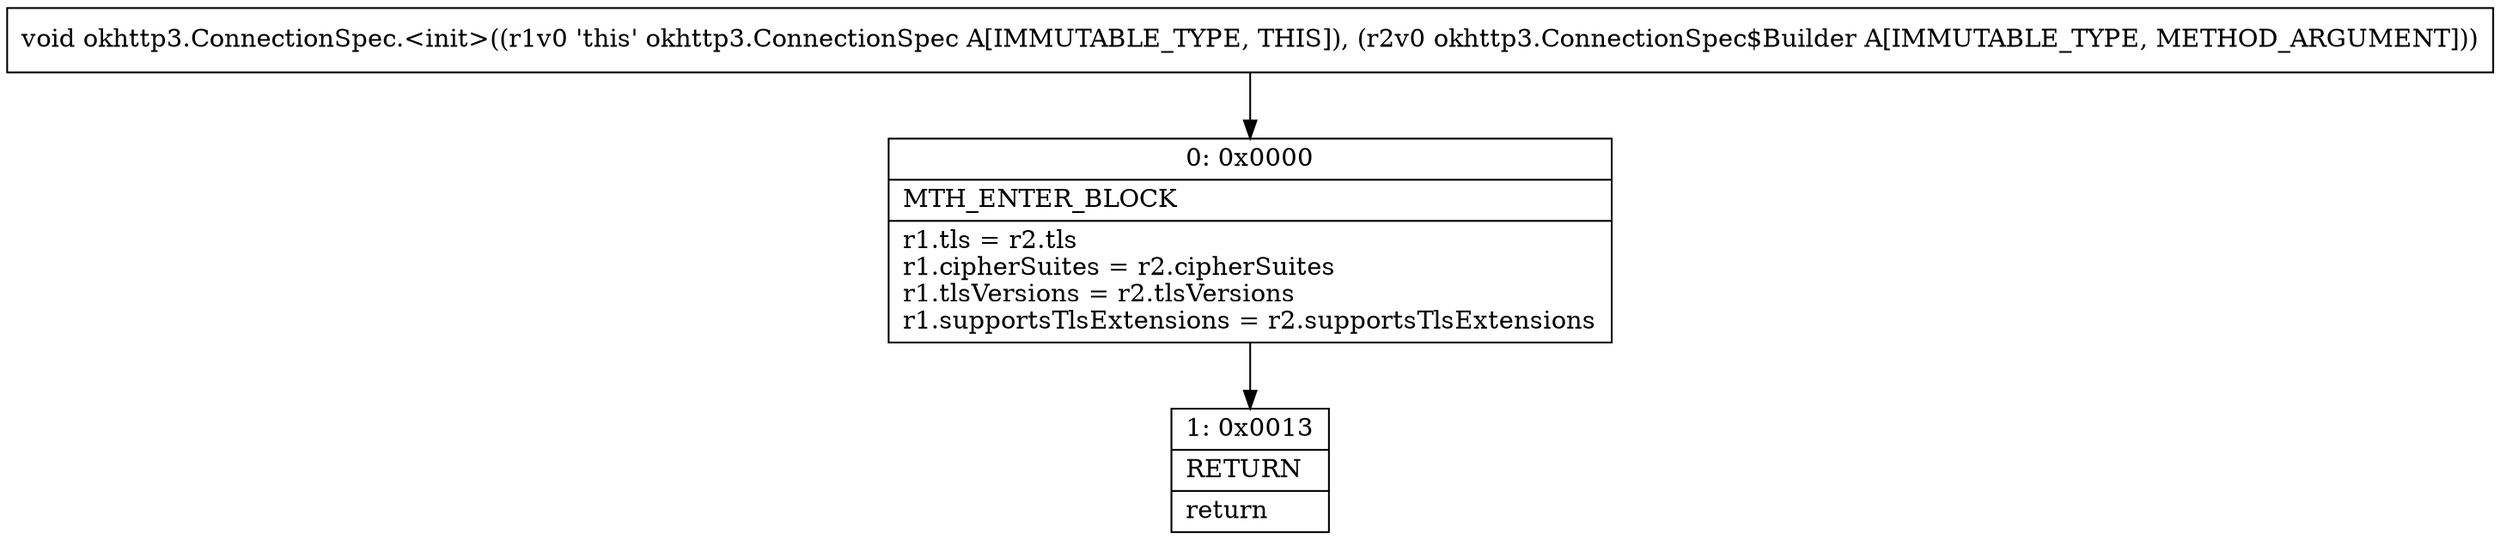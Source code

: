 digraph "CFG forokhttp3.ConnectionSpec.\<init\>(Lokhttp3\/ConnectionSpec$Builder;)V" {
Node_0 [shape=record,label="{0\:\ 0x0000|MTH_ENTER_BLOCK\l|r1.tls = r2.tls\lr1.cipherSuites = r2.cipherSuites\lr1.tlsVersions = r2.tlsVersions\lr1.supportsTlsExtensions = r2.supportsTlsExtensions\l}"];
Node_1 [shape=record,label="{1\:\ 0x0013|RETURN\l|return\l}"];
MethodNode[shape=record,label="{void okhttp3.ConnectionSpec.\<init\>((r1v0 'this' okhttp3.ConnectionSpec A[IMMUTABLE_TYPE, THIS]), (r2v0 okhttp3.ConnectionSpec$Builder A[IMMUTABLE_TYPE, METHOD_ARGUMENT])) }"];
MethodNode -> Node_0;
Node_0 -> Node_1;
}

